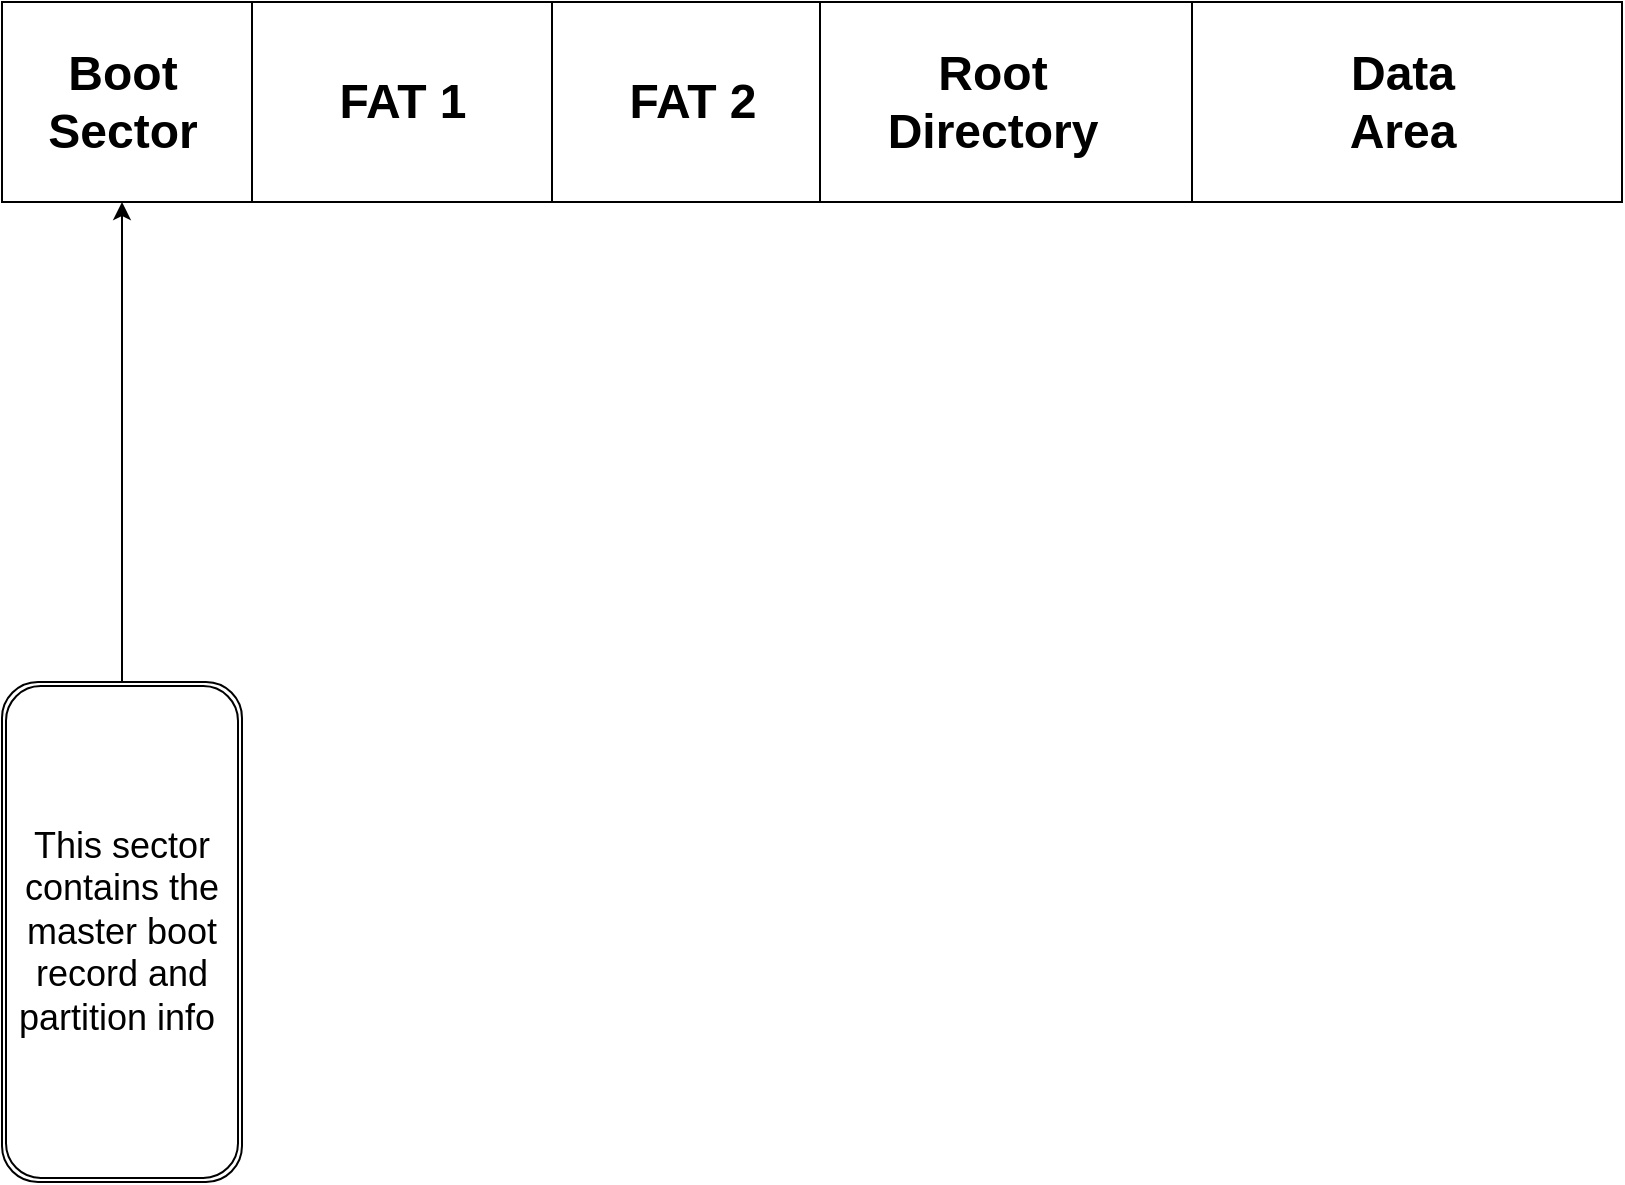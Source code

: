 <mxfile version="15.2.9" type="github">
  <diagram id="prtHgNgQTEPvFCAcTncT" name="Page-1">
    <mxGraphModel dx="1038" dy="521" grid="1" gridSize="10" guides="1" tooltips="1" connect="1" arrows="1" fold="1" page="1" pageScale="1" pageWidth="827" pageHeight="1169" math="0" shadow="0">
      <root>
        <mxCell id="0" />
        <mxCell id="1" parent="0" />
        <mxCell id="b9YMpVK1cU2BV_z4t6fd-1" value="" style="rounded=0;whiteSpace=wrap;html=1;" vertex="1" parent="1">
          <mxGeometry x="10" y="400" width="810" height="100" as="geometry" />
        </mxCell>
        <mxCell id="b9YMpVK1cU2BV_z4t6fd-9" value="Boot&lt;br&gt;Sector" style="text;strokeColor=none;fillColor=none;html=1;fontSize=24;fontStyle=1;verticalAlign=middle;align=center;" vertex="1" parent="1">
          <mxGeometry x="20" y="400" width="100" height="100" as="geometry" />
        </mxCell>
        <mxCell id="b9YMpVK1cU2BV_z4t6fd-10" value="" style="line;strokeWidth=1;direction=south;html=1;" vertex="1" parent="1">
          <mxGeometry x="414" y="400" width="10" height="100" as="geometry" />
        </mxCell>
        <mxCell id="b9YMpVK1cU2BV_z4t6fd-11" value="" style="line;strokeWidth=1;direction=south;html=1;" vertex="1" parent="1">
          <mxGeometry x="600" y="400" width="10" height="100" as="geometry" />
        </mxCell>
        <mxCell id="b9YMpVK1cU2BV_z4t6fd-12" value="" style="line;strokeWidth=1;direction=south;html=1;" vertex="1" parent="1">
          <mxGeometry x="280" y="400" width="10" height="100" as="geometry" />
        </mxCell>
        <mxCell id="b9YMpVK1cU2BV_z4t6fd-13" value="FAT 1" style="text;strokeColor=none;fillColor=none;html=1;fontSize=24;fontStyle=1;verticalAlign=middle;align=center;" vertex="1" parent="1">
          <mxGeometry x="140" y="400" width="140" height="100" as="geometry" />
        </mxCell>
        <mxCell id="b9YMpVK1cU2BV_z4t6fd-14" value="FAT 2" style="text;strokeColor=none;fillColor=none;html=1;fontSize=24;fontStyle=1;verticalAlign=middle;align=center;" vertex="1" parent="1">
          <mxGeometry x="290" y="400" width="130" height="100" as="geometry" />
        </mxCell>
        <mxCell id="b9YMpVK1cU2BV_z4t6fd-15" value="" style="line;strokeWidth=1;direction=south;html=1;" vertex="1" parent="1">
          <mxGeometry x="130" y="400" width="10" height="100" as="geometry" />
        </mxCell>
        <mxCell id="b9YMpVK1cU2BV_z4t6fd-17" value="Root&lt;br&gt;Directory" style="text;strokeColor=none;fillColor=none;html=1;fontSize=24;fontStyle=1;verticalAlign=middle;align=center;" vertex="1" parent="1">
          <mxGeometry x="420" y="400" width="170" height="100" as="geometry" />
        </mxCell>
        <mxCell id="b9YMpVK1cU2BV_z4t6fd-18" value="Data&lt;br&gt;Area" style="text;strokeColor=none;fillColor=none;html=1;fontSize=24;fontStyle=1;verticalAlign=middle;align=center;" vertex="1" parent="1">
          <mxGeometry x="600" y="400" width="220" height="100" as="geometry" />
        </mxCell>
        <mxCell id="b9YMpVK1cU2BV_z4t6fd-22" style="edgeStyle=orthogonalEdgeStyle;rounded=0;orthogonalLoop=1;jettySize=auto;html=1;entryX=0.5;entryY=1;entryDx=0;entryDy=0;" edge="1" parent="1" source="b9YMpVK1cU2BV_z4t6fd-20" target="b9YMpVK1cU2BV_z4t6fd-9">
          <mxGeometry relative="1" as="geometry" />
        </mxCell>
        <mxCell id="b9YMpVK1cU2BV_z4t6fd-20" value="&lt;font style=&quot;font-size: 18px&quot;&gt;This sector contains the master boot record and partition info&amp;nbsp;&lt;/font&gt;" style="shape=ext;double=1;rounded=1;whiteSpace=wrap;html=1;strokeWidth=1;" vertex="1" parent="1">
          <mxGeometry x="10" y="740" width="120" height="250" as="geometry" />
        </mxCell>
      </root>
    </mxGraphModel>
  </diagram>
</mxfile>
